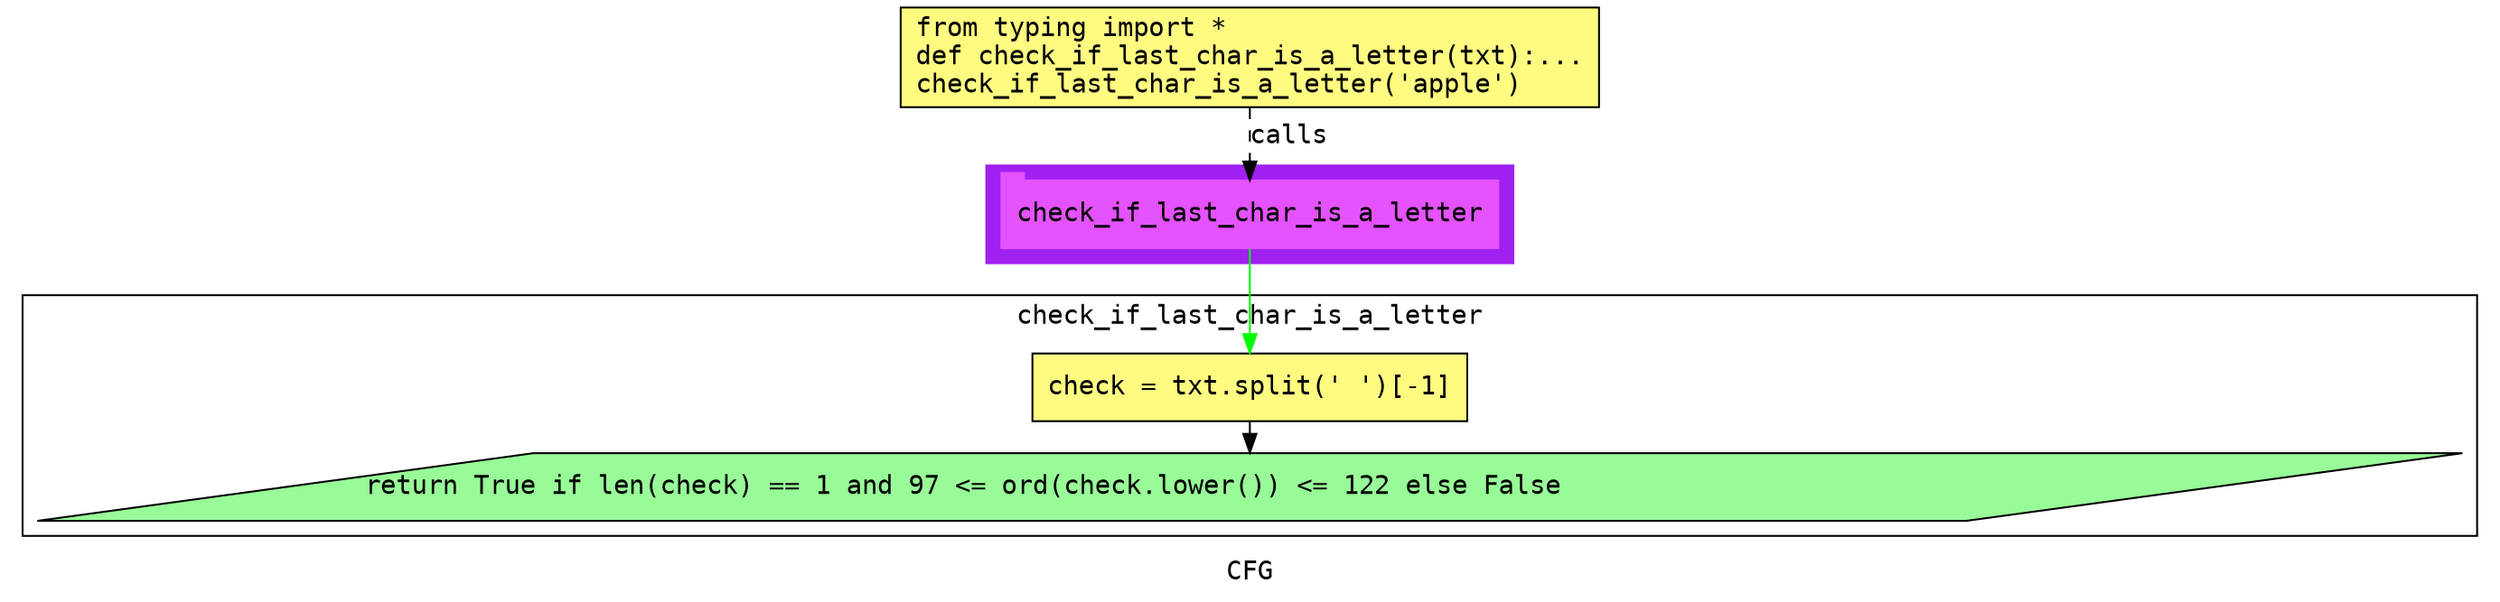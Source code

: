 digraph cluster932CFG {
	graph [bb="0,0,1274,312",
		compound=True,
		fontname="DejaVu Sans Mono",
		label=CFG,
		lheight=0.21,
		lp="637,11.5",
		lwidth=0.35,
		pack=False,
		rankdir=TB,
		ranksep=0.02
	];
	node [fontname="DejaVu Sans Mono",
		label="\N"
	];
	edge [fontname="DejaVu Sans Mono"];
	subgraph cluster_1 {
		graph [bb="497,176,777,228",
			color=purple,
			compound=true,
			fontname="DejaVu Sans Mono",
			label="",
			rankdir=TB,
			ranksep=0.02,
			shape=tab,
			style=filled
		];
		node [fontname="DejaVu Sans Mono"];
		edge [fontname="DejaVu Sans Mono"];
		8	[color="#E552FF",
			height=0.5,
			label=check_if_last_char_is_a_letter,
			linenum="[7]",
			pos="637,202",
			shape=tab,
			style=filled,
			width=3.6667];
	}
	subgraph cluster4check_if_last_char_is_a_letter {
		graph [bb="8,31,1266,159",
			compound=True,
			fontname="DejaVu Sans Mono",
			label=check_if_last_char_is_a_letter,
			lheight=0.21,
			lp="637,147.5",
			lwidth=3.44,
			pack=False,
			rankdir=TB,
			ranksep=0.02
		];
		node [fontname="DejaVu Sans Mono"];
		edge [fontname="DejaVu Sans Mono"];
		subgraph cluster_3 {
			graph [color=purple,
				compound=true,
				fontname="DejaVu Sans Mono",
				label="",
				rankdir=TB,
				ranksep=0.02,
				shape=tab,
				style=filled
			];
			node [fontname="DejaVu Sans Mono"];
			edge [fontname="DejaVu Sans Mono"];
		}
		3	[fillcolor="#FFFB81",
			height=0.5,
			label="check = txt.split(' ')[-1]\l",
			linenum="[4]",
			pos="637,110",
			shape=rectangle,
			style="filled,solid",
			width=3.2083];
		5	[fillcolor="#98fb98",
			height=0.5,
			label="return True if len(check) == 1 and 97 <= ord(check.lower()) <= 122 else False\l",
			linenum="[5]",
			pos="637,57",
			shape=parallelogram,
			style="filled,solid",
			width=17.259];
		3 -> 5	[color=black,
			pos="e,637,75.248 637,91.734 637,89.657 637,87.498 637,85.322"];
	}
	1	[fillcolor="#FFFB81",
		height=0.73611,
		label="from typing import *\ldef check_if_last_char_is_a_letter(txt):...\lcheck_if_last_char_is_a_letter('apple')\l",
		linenum="[1]",
		pos="637,285.5",
		shape=rectangle,
		style="filled,solid",
		width=5.1528];
	1 -> 8	[label=calls,
		lp="658,243.5",
		pos="e,637,220.13 637,258.71 637,249.66 637,239.47 637,230.3",
		style=dashed];
	8 -> 3	[color=green,
		pos="e,637,128.3 637,183.65 637,170.82 637,153.11 637,138.38"];
}
